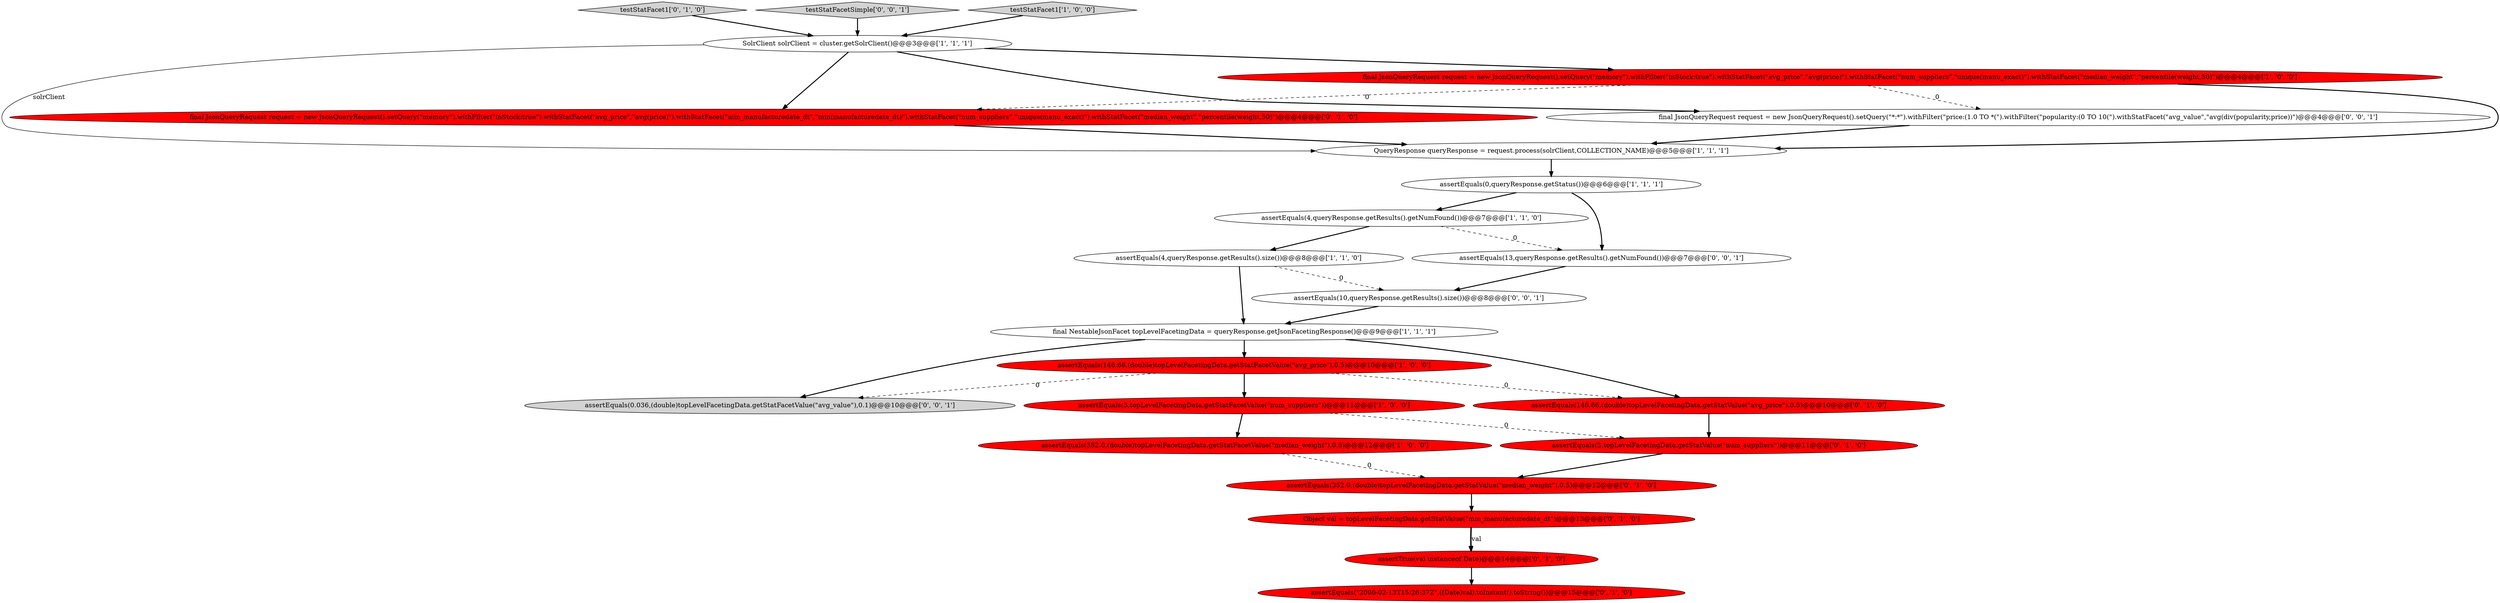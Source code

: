 digraph {
10 [style = filled, label = "assertEquals(146.66,(double)topLevelFacetingData.getStatFacetValue(\"avg_price\"),0.5)@@@10@@@['1', '0', '0']", fillcolor = red, shape = ellipse image = "AAA1AAABBB1BBB"];
11 [style = filled, label = "assertTrue(val instanceof Date)@@@14@@@['0', '1', '0']", fillcolor = red, shape = ellipse image = "AAA1AAABBB2BBB"];
13 [style = filled, label = "assertEquals(146.66,(double)topLevelFacetingData.getStatValue(\"avg_price\"),0.5)@@@10@@@['0', '1', '0']", fillcolor = red, shape = ellipse image = "AAA1AAABBB2BBB"];
21 [style = filled, label = "assertEquals(10,queryResponse.getResults().size())@@@8@@@['0', '0', '1']", fillcolor = white, shape = ellipse image = "AAA0AAABBB3BBB"];
18 [style = filled, label = "assertEquals(\"2006-02-13T15:26:37Z\",((Date)val).toInstant().toString())@@@15@@@['0', '1', '0']", fillcolor = red, shape = ellipse image = "AAA1AAABBB2BBB"];
4 [style = filled, label = "QueryResponse queryResponse = request.process(solrClient,COLLECTION_NAME)@@@5@@@['1', '1', '1']", fillcolor = white, shape = ellipse image = "AAA0AAABBB1BBB"];
14 [style = filled, label = "Object val = topLevelFacetingData.getStatValue(\"min_manufacturedate_dt\")@@@13@@@['0', '1', '0']", fillcolor = red, shape = ellipse image = "AAA1AAABBB2BBB"];
23 [style = filled, label = "assertEquals(0.036,(double)topLevelFacetingData.getStatFacetValue(\"avg_value\"),0.1)@@@10@@@['0', '0', '1']", fillcolor = lightgray, shape = ellipse image = "AAA0AAABBB3BBB"];
15 [style = filled, label = "final JsonQueryRequest request = new JsonQueryRequest().setQuery(\"memory\").withFilter(\"inStock:true\").withStatFacet(\"avg_price\",\"avg(price)\").withStatFacet(\"min_manufacturedate_dt\",\"min(manufacturedate_dt)\").withStatFacet(\"num_suppliers\",\"unique(manu_exact)\").withStatFacet(\"median_weight\",\"percentile(weight,50)\")@@@4@@@['0', '1', '0']", fillcolor = red, shape = ellipse image = "AAA1AAABBB2BBB"];
17 [style = filled, label = "testStatFacet1['0', '1', '0']", fillcolor = lightgray, shape = diamond image = "AAA0AAABBB2BBB"];
2 [style = filled, label = "SolrClient solrClient = cluster.getSolrClient()@@@3@@@['1', '1', '1']", fillcolor = white, shape = ellipse image = "AAA0AAABBB1BBB"];
1 [style = filled, label = "final NestableJsonFacet topLevelFacetingData = queryResponse.getJsonFacetingResponse()@@@9@@@['1', '1', '1']", fillcolor = white, shape = ellipse image = "AAA0AAABBB1BBB"];
22 [style = filled, label = "testStatFacetSimple['0', '0', '1']", fillcolor = lightgray, shape = diamond image = "AAA0AAABBB3BBB"];
5 [style = filled, label = "assertEquals(4,queryResponse.getResults().getNumFound())@@@7@@@['1', '1', '0']", fillcolor = white, shape = ellipse image = "AAA0AAABBB1BBB"];
20 [style = filled, label = "assertEquals(13,queryResponse.getResults().getNumFound())@@@7@@@['0', '0', '1']", fillcolor = white, shape = ellipse image = "AAA0AAABBB3BBB"];
16 [style = filled, label = "assertEquals(3,topLevelFacetingData.getStatValue(\"num_suppliers\"))@@@11@@@['0', '1', '0']", fillcolor = red, shape = ellipse image = "AAA1AAABBB2BBB"];
0 [style = filled, label = "assertEquals(352.0,(double)topLevelFacetingData.getStatFacetValue(\"median_weight\"),0.5)@@@12@@@['1', '0', '0']", fillcolor = red, shape = ellipse image = "AAA1AAABBB1BBB"];
19 [style = filled, label = "final JsonQueryRequest request = new JsonQueryRequest().setQuery(\"*:*\").withFilter(\"price:(1.0 TO *(\").withFilter(\"popularity:(0 TO 10(\").withStatFacet(\"avg_value\",\"avg(div(popularity,price))\")@@@4@@@['0', '0', '1']", fillcolor = white, shape = ellipse image = "AAA0AAABBB3BBB"];
7 [style = filled, label = "assertEquals(4,queryResponse.getResults().size())@@@8@@@['1', '1', '0']", fillcolor = white, shape = ellipse image = "AAA0AAABBB1BBB"];
6 [style = filled, label = "assertEquals(0,queryResponse.getStatus())@@@6@@@['1', '1', '1']", fillcolor = white, shape = ellipse image = "AAA0AAABBB1BBB"];
12 [style = filled, label = "assertEquals(352.0,(double)topLevelFacetingData.getStatValue(\"median_weight\"),0.5)@@@12@@@['0', '1', '0']", fillcolor = red, shape = ellipse image = "AAA1AAABBB2BBB"];
3 [style = filled, label = "final JsonQueryRequest request = new JsonQueryRequest().setQuery(\"memory\").withFilter(\"inStock:true\").withStatFacet(\"avg_price\",\"avg(price)\").withStatFacet(\"num_suppliers\",\"unique(manu_exact)\").withStatFacet(\"median_weight\",\"percentile(weight,50)\")@@@4@@@['1', '0', '0']", fillcolor = red, shape = ellipse image = "AAA1AAABBB1BBB"];
8 [style = filled, label = "assertEquals(3,topLevelFacetingData.getStatFacetValue(\"num_suppliers\"))@@@11@@@['1', '0', '0']", fillcolor = red, shape = ellipse image = "AAA1AAABBB1BBB"];
9 [style = filled, label = "testStatFacet1['1', '0', '0']", fillcolor = lightgray, shape = diamond image = "AAA0AAABBB1BBB"];
8->16 [style = dashed, label="0"];
2->19 [style = bold, label=""];
7->1 [style = bold, label=""];
7->21 [style = dashed, label="0"];
22->2 [style = bold, label=""];
4->6 [style = bold, label=""];
9->2 [style = bold, label=""];
2->3 [style = bold, label=""];
10->13 [style = dashed, label="0"];
0->12 [style = dashed, label="0"];
3->4 [style = bold, label=""];
1->13 [style = bold, label=""];
13->16 [style = bold, label=""];
11->18 [style = bold, label=""];
1->23 [style = bold, label=""];
5->20 [style = dashed, label="0"];
3->19 [style = dashed, label="0"];
20->21 [style = bold, label=""];
8->0 [style = bold, label=""];
6->20 [style = bold, label=""];
6->5 [style = bold, label=""];
10->8 [style = bold, label=""];
17->2 [style = bold, label=""];
2->4 [style = solid, label="solrClient"];
21->1 [style = bold, label=""];
2->15 [style = bold, label=""];
12->14 [style = bold, label=""];
15->4 [style = bold, label=""];
3->15 [style = dashed, label="0"];
5->7 [style = bold, label=""];
19->4 [style = bold, label=""];
1->10 [style = bold, label=""];
14->11 [style = bold, label=""];
16->12 [style = bold, label=""];
10->23 [style = dashed, label="0"];
14->11 [style = solid, label="val"];
}
